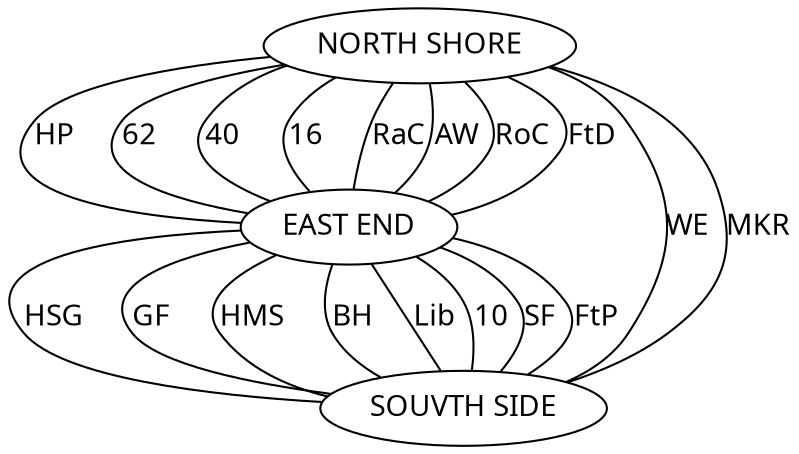 // a east end
// b north
// c south
graph kpbp {
	a[label = "NORTH SHORE" fontname = "OldNewspaperTypes" ]
	b[label = "EAST END" fontname = "OldNewspaperTypes" ]
	c[label = "SOUVTH SIDE" fontname = "OldNewspaperTypes" ]
	//a -- b; // 32nd

	a -- b [fontname = "OldNewspaperTypes" label = "HP"]; // highland
	a -- b [fontname = "OldNewspaperTypes" label = "62"]; // 5xth st
	a -- b [fontname = "OldNewspaperTypes" label = "40"]; // 40th st

	a -- b [fontname = "OldNewspaperTypes" label = "16"]; // 16th
	a -- b [fontname = "OldNewspaperTypes" label = "RaC"]; // carson
	a -- b [fontname = "OldNewspaperTypes" label = "AW"]; // clemente
	a -- b [fontname = "OldNewspaperTypes" label = "RoC"]; // the other twin
	a -- b [fontname = "OldNewspaperTypes" label = "FtD"]; // ft pitt

	a -- c [fontname = "OldNewspaperTypes" label = "WE"]; // west end
	a -- c [fontname = "OldNewspaperTypes" label = "MKR"]; // mckees rocks

	c -- b [fontname = "OldNewspaperTypes" label = "HSG"]; // homestead
	c -- b [fontname = "OldNewspaperTypes" label = "GF"]; // greenfield
	c -- b [fontname = "OldNewspaperTypes" label = "HMS"]; // hot metal saint
	c -- b [fontname = "OldNewspaperTypes" label = "BH"]; // birmingham
	c -- b [fontname = "OldNewspaperTypes" label = "Lib"]; // libiberty
	c -- b [fontname = "OldNewspaperTypes" label = "10"]; // 10th st
	c -- b [fontname = "OldNewspaperTypes" label = "SF"]; // smithfield
	c -- b [fontname = "OldNewspaperTypes" label = "FtP"]; // ft duquesne

	{ rank=min; a }
	{ rank=max; c }
}
